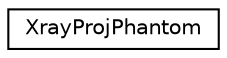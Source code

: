 digraph "Graphical Class Hierarchy"
{
  edge [fontname="Helvetica",fontsize="10",labelfontname="Helvetica",labelfontsize="10"];
  node [fontname="Helvetica",fontsize="10",shape=record];
  rankdir="LR";
  Node0 [label="XrayProjPhantom",height=0.2,width=0.4,color="black", fillcolor="white", style="filled",URL="$classXrayProjPhantom.html"];
}
